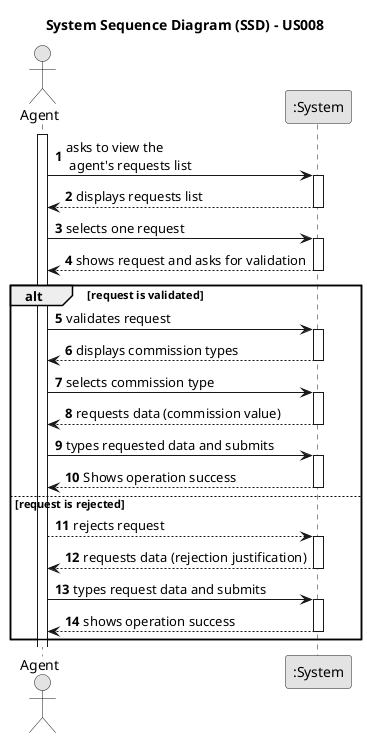 @startuml
skinparam monochrome true
skinparam packageStyle rectangle
skinparam shadowing false

title System Sequence Diagram (SSD) - US008

autonumber

actor "Agent" as User
participant ":System" as System

activate User

    User -> System : asks to view the\n agent's requests list
        activate System

        System --> User : displays requests list
        deactivate System

    User -> System : selects one request
        activate System

        System --> User : shows request and asks for validation
        deactivate System



    alt request is validated

    User -> System : validates request
    activate System

        System --> User : displays commission types
        deactivate System

    User -> System : selects commission type
        activate System

            System --> User : requests data (commission value)
        deactivate System

    User -> System : types requested data and submits

   activate System

   System --> User : Shows operation success
   deactivate System




    else request is rejected

    User --> System : rejects request
    activate System


    System --> User : requests data (rejection justification)
    deactivate System

    User -> System : types request data and submits
    activate System

    System --> User : shows operation success
    deactivate System

    end



@enduml